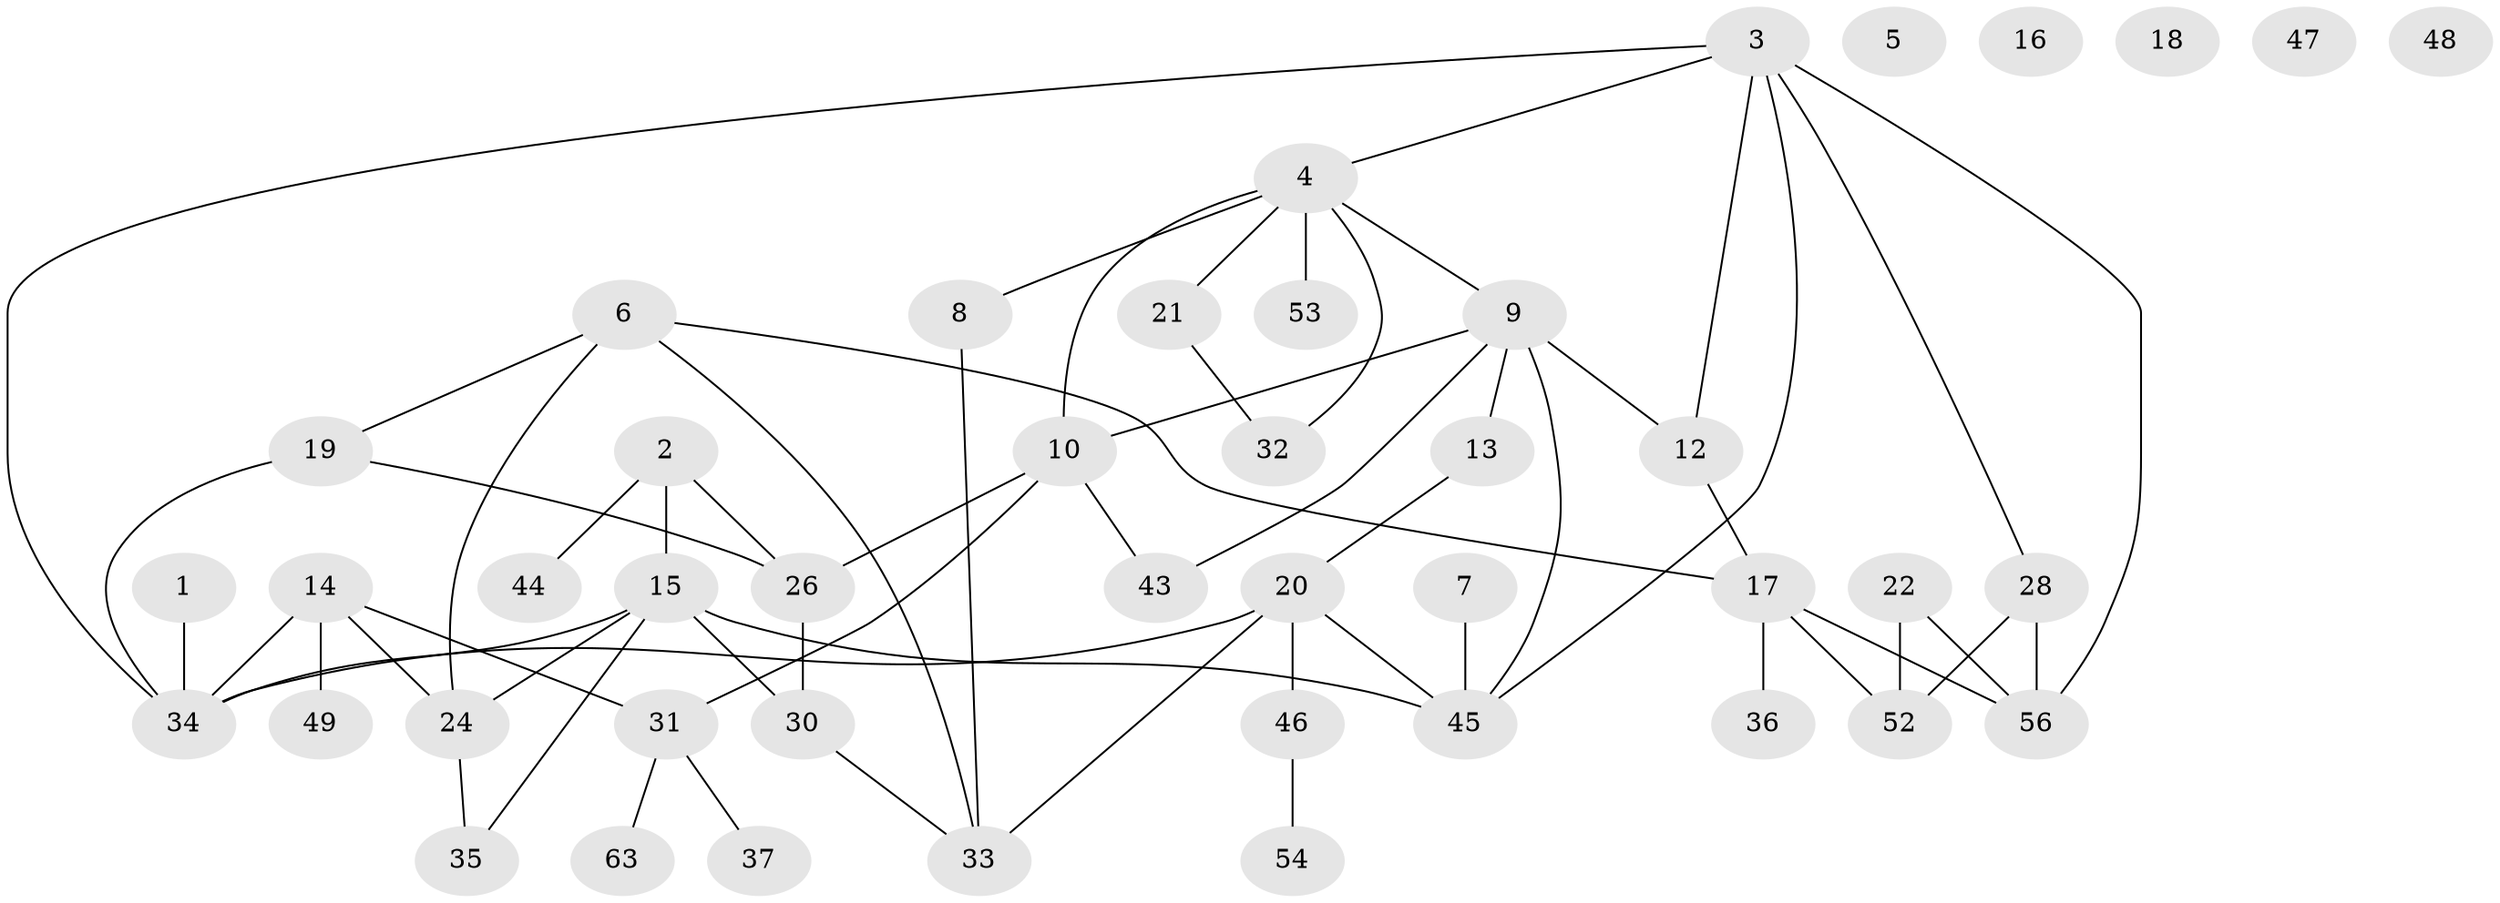 // original degree distribution, {1: 0.25, 3: 0.20588235294117646, 2: 0.19117647058823528, 6: 0.058823529411764705, 0: 0.07352941176470588, 4: 0.17647058823529413, 5: 0.04411764705882353}
// Generated by graph-tools (version 1.1) at 2025/41/03/06/25 10:41:21]
// undirected, 44 vertices, 61 edges
graph export_dot {
graph [start="1"]
  node [color=gray90,style=filled];
  1 [super="+61"];
  2 [super="+27"];
  3 [super="+11"];
  4 [super="+59"];
  5;
  6;
  7;
  8;
  9 [super="+66"];
  10 [super="+39"];
  12 [super="+25"];
  13 [super="+51"];
  14;
  15 [super="+58"];
  16;
  17 [super="+64"];
  18;
  19 [super="+23"];
  20 [super="+40"];
  21 [super="+62"];
  22 [super="+42"];
  24 [super="+50"];
  26 [super="+29"];
  28 [super="+68"];
  30;
  31 [super="+41"];
  32;
  33 [super="+38"];
  34 [super="+60"];
  35;
  36;
  37 [super="+57"];
  43;
  44;
  45 [super="+55"];
  46 [super="+67"];
  47;
  48;
  49;
  52;
  53;
  54;
  56;
  63 [super="+65"];
  1 -- 34;
  2 -- 15;
  2 -- 44;
  2 -- 26;
  3 -- 56;
  3 -- 34;
  3 -- 4;
  3 -- 28;
  3 -- 45;
  3 -- 12;
  4 -- 10;
  4 -- 21;
  4 -- 32;
  4 -- 9;
  4 -- 8;
  4 -- 53;
  6 -- 17;
  6 -- 33;
  6 -- 19;
  6 -- 24;
  7 -- 45;
  8 -- 33;
  9 -- 43;
  9 -- 45;
  9 -- 10;
  9 -- 13;
  9 -- 12;
  10 -- 31;
  10 -- 43;
  10 -- 26;
  12 -- 17;
  13 -- 20;
  14 -- 24;
  14 -- 31;
  14 -- 34;
  14 -- 49;
  15 -- 30;
  15 -- 35;
  15 -- 45;
  15 -- 24;
  15 -- 34;
  17 -- 36;
  17 -- 56;
  17 -- 52;
  19 -- 34;
  19 -- 26;
  20 -- 34 [weight=2];
  20 -- 46;
  20 -- 33;
  20 -- 45;
  21 -- 32;
  22 -- 56;
  22 -- 52;
  24 -- 35;
  26 -- 30;
  28 -- 52;
  28 -- 56;
  30 -- 33;
  31 -- 37;
  31 -- 63;
  46 -- 54;
}
